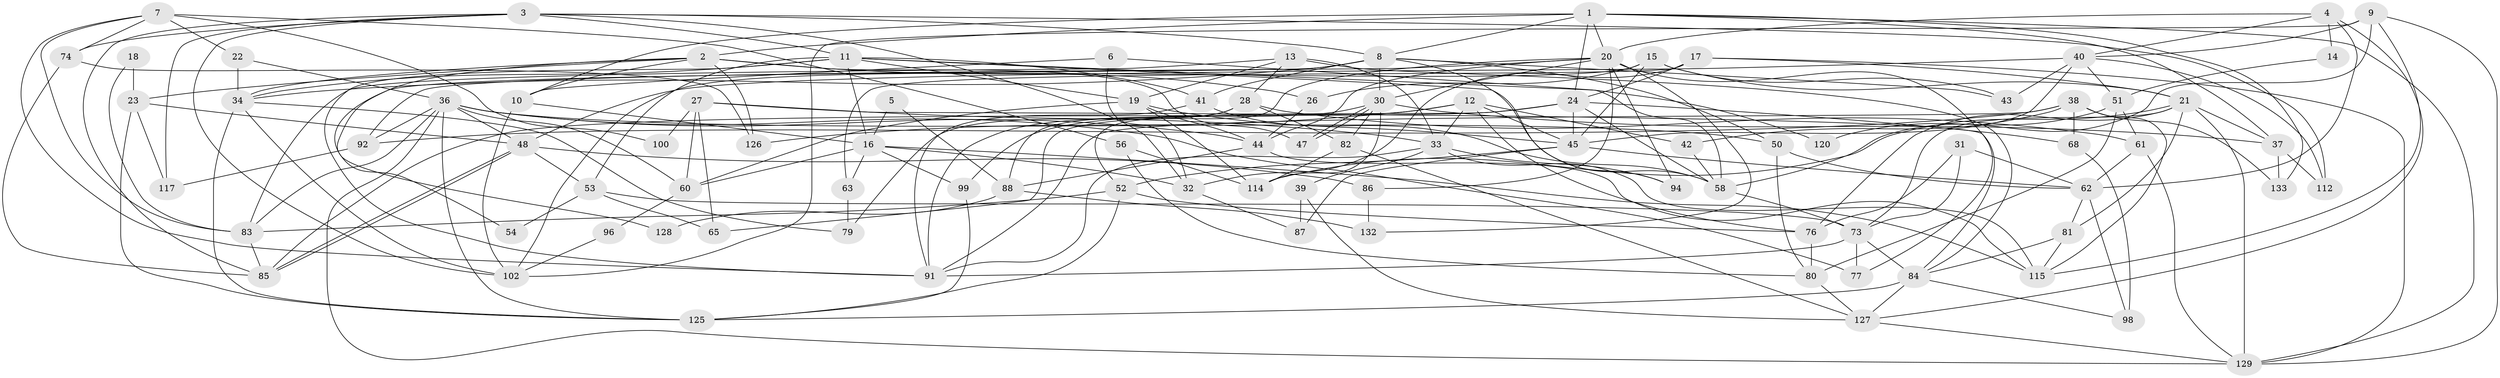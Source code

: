 // Generated by graph-tools (version 1.1) at 2025/24/03/03/25 07:24:00]
// undirected, 91 vertices, 224 edges
graph export_dot {
graph [start="1"]
  node [color=gray90,style=filled];
  1 [super="+105"];
  2 [super="+90"];
  3 [super="+55"];
  4 [super="+46"];
  5;
  6 [super="+121"];
  7;
  8 [super="+78"];
  9;
  10;
  11 [super="+29"];
  12 [super="+59"];
  13 [super="+95"];
  14;
  15 [super="+25"];
  16 [super="+70"];
  17 [super="+35"];
  18;
  19;
  20 [super="+97"];
  21 [super="+72"];
  22;
  23 [super="+107"];
  24 [super="+64"];
  26;
  27 [super="+57"];
  28 [super="+75"];
  30 [super="+66"];
  31;
  32 [super="+69"];
  33 [super="+119"];
  34 [super="+71"];
  36 [super="+111"];
  37;
  38 [super="+49"];
  39;
  40 [super="+67"];
  41;
  42;
  43;
  44;
  45 [super="+106"];
  47;
  48 [super="+110"];
  50;
  51;
  52;
  53 [super="+116"];
  54;
  56;
  58 [super="+108"];
  60 [super="+123"];
  61;
  62 [super="+137"];
  63;
  65;
  68;
  73 [super="+109"];
  74;
  76 [super="+134"];
  77;
  79;
  80 [super="+89"];
  81 [super="+118"];
  82;
  83 [super="+104"];
  84 [super="+130"];
  85 [super="+113"];
  86;
  87;
  88 [super="+124"];
  91 [super="+93"];
  92 [super="+101"];
  94;
  96;
  98;
  99;
  100;
  102 [super="+103"];
  112;
  114 [super="+138"];
  115 [super="+135"];
  117 [super="+122"];
  120;
  125 [super="+131"];
  126;
  127;
  128;
  129 [super="+136"];
  132;
  133;
  1 -- 129;
  1 -- 10;
  1 -- 8;
  1 -- 37;
  1 -- 133;
  1 -- 2;
  1 -- 24;
  1 -- 20;
  2 -- 10;
  2 -- 26;
  2 -- 126;
  2 -- 128;
  2 -- 34;
  2 -- 47;
  2 -- 23;
  3 -- 112;
  3 -- 117;
  3 -- 102;
  3 -- 8;
  3 -- 74;
  3 -- 11;
  3 -- 32;
  3 -- 85;
  4 -- 127;
  4 -- 14;
  4 -- 62;
  4 -- 20;
  4 -- 40;
  5 -- 16;
  5 -- 88;
  6 -- 10;
  6 -- 58;
  6 -- 32;
  7 -- 22;
  7 -- 74;
  7 -- 56;
  7 -- 83;
  7 -- 91;
  7 -- 100;
  8 -- 41;
  8 -- 43;
  8 -- 50;
  8 -- 94;
  8 -- 34;
  8 -- 54;
  8 -- 30;
  9 -- 58;
  9 -- 115;
  9 -- 129;
  9 -- 102;
  9 -- 40;
  10 -- 16;
  10 -- 102;
  11 -- 91;
  11 -- 16;
  11 -- 41;
  11 -- 120;
  11 -- 58;
  11 -- 19;
  11 -- 53;
  11 -- 34;
  12 -- 99;
  12 -- 33 [weight=2];
  12 -- 76;
  12 -- 42;
  12 -- 45;
  12 -- 126;
  13 -- 19;
  13 -- 28;
  13 -- 33 [weight=2];
  13 -- 84;
  13 -- 83;
  14 -- 51;
  15 -- 43;
  15 -- 26;
  15 -- 102;
  15 -- 21;
  15 -- 45;
  16 -- 63;
  16 -- 32;
  16 -- 60;
  16 -- 99;
  16 -- 115;
  17 -- 129;
  17 -- 32;
  17 -- 63;
  17 -- 21;
  17 -- 24;
  18 -- 83;
  18 -- 23;
  19 -- 44;
  19 -- 60;
  19 -- 45;
  19 -- 114;
  20 -- 44;
  20 -- 86;
  20 -- 92;
  20 -- 52;
  20 -- 132;
  20 -- 94;
  20 -- 77;
  20 -- 30;
  21 -- 114;
  21 -- 73;
  21 -- 37;
  21 -- 76;
  21 -- 129;
  21 -- 81;
  22 -- 34;
  22 -- 36;
  23 -- 48;
  23 -- 117;
  23 -- 125;
  24 -- 58;
  24 -- 68;
  24 -- 85;
  24 -- 65;
  24 -- 45;
  26 -- 44;
  27 -- 60;
  27 -- 65;
  27 -- 100;
  27 -- 33;
  27 -- 84;
  28 -- 61;
  28 -- 79;
  28 -- 88;
  28 -- 82;
  30 -- 47;
  30 -- 47;
  30 -- 37;
  30 -- 82;
  30 -- 114;
  30 -- 91;
  31 -- 73;
  31 -- 76;
  31 -- 62;
  32 -- 87;
  33 -- 39;
  33 -- 115;
  33 -- 91;
  33 -- 94;
  34 -- 102;
  34 -- 79;
  34 -- 125;
  36 -- 77;
  36 -- 44;
  36 -- 50;
  36 -- 92;
  36 -- 60;
  36 -- 48;
  36 -- 129;
  36 -- 125;
  36 -- 83;
  37 -- 112;
  37 -- 133;
  38 -- 68;
  38 -- 92;
  38 -- 42;
  38 -- 91;
  38 -- 133;
  38 -- 115;
  39 -- 127;
  39 -- 87;
  40 -- 48;
  40 -- 43 [weight=2];
  40 -- 112;
  40 -- 51;
  40 -- 45;
  41 -- 58;
  41 -- 91;
  42 -- 58;
  44 -- 88;
  44 -- 115;
  45 -- 52;
  45 -- 62;
  45 -- 87;
  48 -- 85;
  48 -- 85;
  48 -- 86;
  48 -- 53;
  50 -- 62;
  50 -- 80;
  51 -- 61;
  51 -- 120;
  51 -- 80;
  52 -- 83;
  52 -- 76;
  52 -- 125;
  53 -- 65 [weight=2];
  53 -- 54;
  53 -- 73;
  56 -- 80;
  56 -- 114;
  58 -- 73;
  60 -- 96;
  61 -- 129;
  61 -- 62;
  62 -- 81;
  62 -- 98;
  63 -- 79;
  68 -- 98;
  73 -- 77;
  73 -- 91;
  73 -- 84;
  74 -- 126;
  74 -- 85;
  76 -- 80;
  80 -- 127;
  81 -- 84;
  81 -- 115;
  82 -- 114;
  82 -- 127;
  83 -- 85;
  84 -- 98;
  84 -- 127;
  84 -- 125;
  86 -- 132;
  88 -- 132;
  88 -- 128;
  92 -- 117;
  96 -- 102;
  99 -- 125;
  127 -- 129;
}
